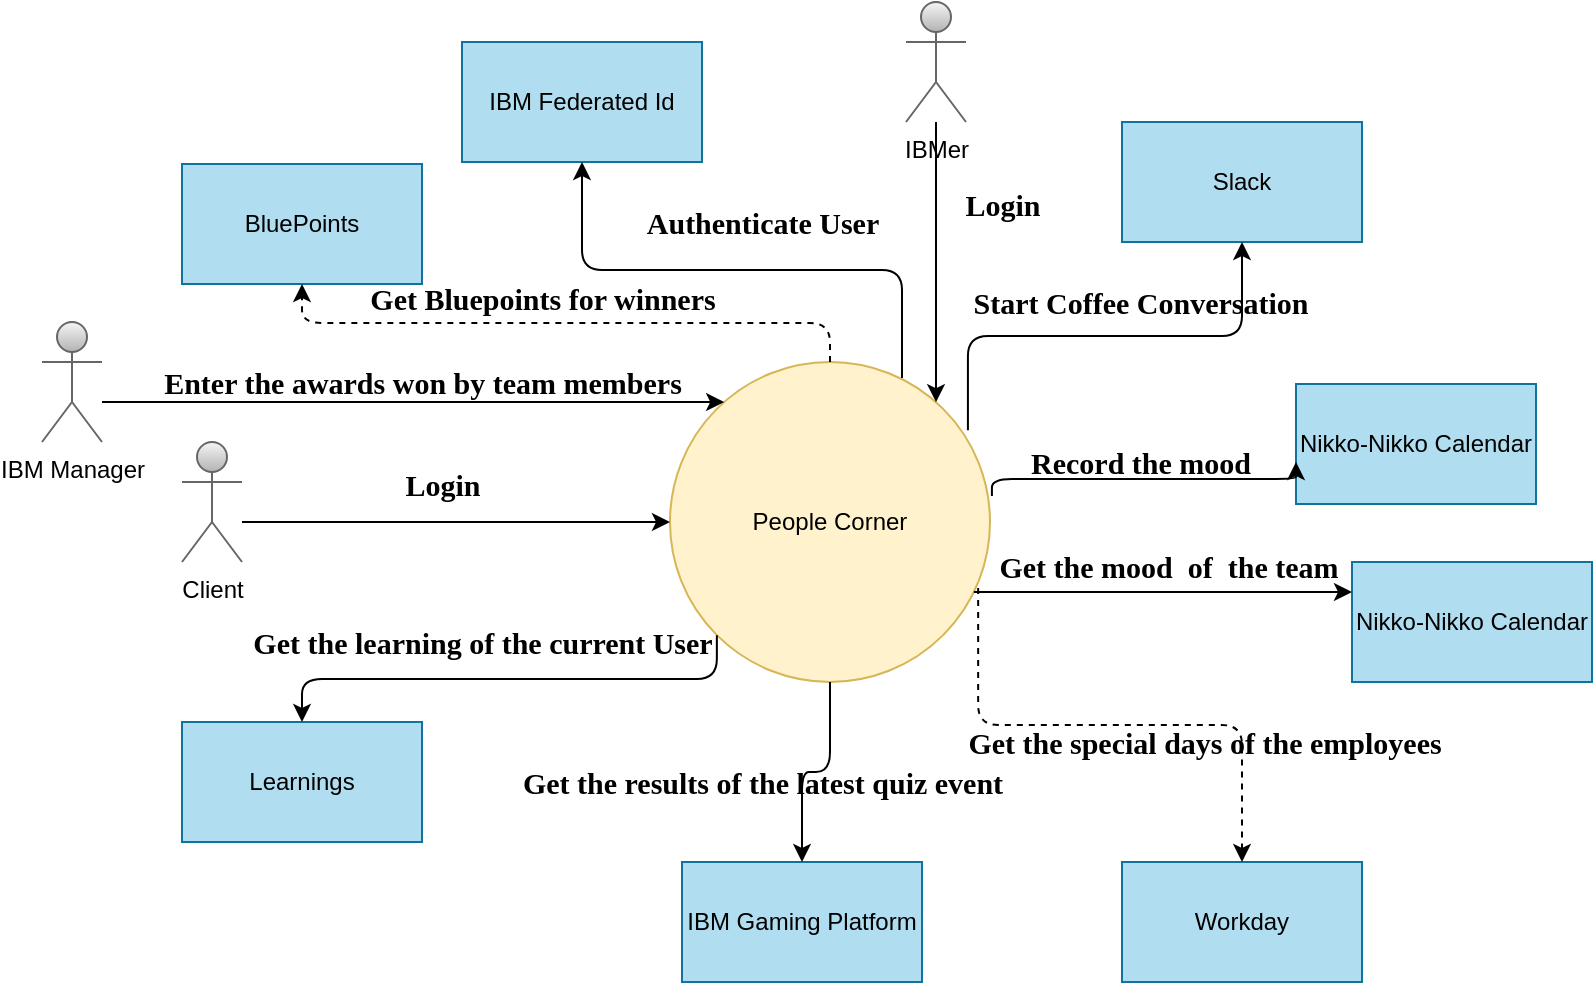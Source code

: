 <mxfile version="13.7.9" type="github">
  <diagram name="Page-1" id="9f46799a-70d6-7492-0946-bef42562c5a5">
    <mxGraphModel dx="786" dy="456" grid="1" gridSize="10" guides="1" tooltips="1" connect="1" arrows="1" fold="1" page="1" pageScale="1" pageWidth="1100" pageHeight="850" background="#ffffff" math="0" shadow="0">
      <root>
        <mxCell id="0" />
        <mxCell id="1" parent="0" />
        <mxCell id="zQq-HTP1ryByy5TgjPA--1" value="People Corner" style="ellipse;whiteSpace=wrap;html=1;aspect=fixed;fillColor=#fff2cc;strokeColor=#d6b656;" parent="1" vertex="1">
          <mxGeometry x="344" y="210" width="160" height="160" as="geometry" />
        </mxCell>
        <mxCell id="zQq-HTP1ryByy5TgjPA--2" value="BluePoints" style="rounded=0;whiteSpace=wrap;html=1;fillColor=#b1ddf0;strokeColor=#10739e;" parent="1" vertex="1">
          <mxGeometry x="100" y="111" width="120" height="60" as="geometry" />
        </mxCell>
        <mxCell id="zQq-HTP1ryByy5TgjPA--4" value="Learnings" style="rounded=0;whiteSpace=wrap;html=1;fillColor=#b1ddf0;strokeColor=#10739e;" parent="1" vertex="1">
          <mxGeometry x="100" y="390" width="120" height="60" as="geometry" />
        </mxCell>
        <mxCell id="zQq-HTP1ryByy5TgjPA--6" value="" style="edgeStyle=elbowEdgeStyle;elbow=vertical;endArrow=classic;html=1;dashed=1;" parent="1" source="zQq-HTP1ryByy5TgjPA--1" target="zQq-HTP1ryByy5TgjPA--2" edge="1">
          <mxGeometry width="50" height="50" relative="1" as="geometry">
            <mxPoint x="380" y="270" as="sourcePoint" />
            <mxPoint x="430" y="220" as="targetPoint" />
          </mxGeometry>
        </mxCell>
        <mxCell id="zQq-HTP1ryByy5TgjPA--7" value="IBM Gaming Platform" style="rounded=0;whiteSpace=wrap;html=1;fillColor=#b1ddf0;strokeColor=#10739e;" parent="1" vertex="1">
          <mxGeometry x="350" y="460" width="120" height="60" as="geometry" />
        </mxCell>
        <mxCell id="zQq-HTP1ryByy5TgjPA--8" value="Workday" style="rounded=0;whiteSpace=wrap;html=1;fillColor=#b1ddf0;strokeColor=#10739e;" parent="1" vertex="1">
          <mxGeometry x="570" y="460" width="120" height="60" as="geometry" />
        </mxCell>
        <mxCell id="zQq-HTP1ryByy5TgjPA--9" value="Nikko-Nikko Calendar" style="rounded=0;whiteSpace=wrap;html=1;fillColor=#b1ddf0;strokeColor=#10739e;" parent="1" vertex="1">
          <mxGeometry x="657" y="221" width="120" height="60" as="geometry" />
        </mxCell>
        <mxCell id="zQq-HTP1ryByy5TgjPA--10" value="Slack" style="rounded=0;whiteSpace=wrap;html=1;fillColor=#b1ddf0;strokeColor=#10739e;" parent="1" vertex="1">
          <mxGeometry x="570" y="90" width="120" height="60" as="geometry" />
        </mxCell>
        <mxCell id="zQq-HTP1ryByy5TgjPA--11" value="IBM Federated Id" style="rounded=0;whiteSpace=wrap;html=1;fillColor=#b1ddf0;strokeColor=#10739e;" parent="1" vertex="1">
          <mxGeometry x="240" y="50" width="120" height="60" as="geometry" />
        </mxCell>
        <mxCell id="zQq-HTP1ryByy5TgjPA--13" value="IBMer" style="shape=umlActor;verticalLabelPosition=bottom;verticalAlign=top;html=1;outlineConnect=0;gradientColor=#b3b3b3;fillColor=#f5f5f5;strokeColor=#666666;" parent="1" vertex="1">
          <mxGeometry x="462" y="30" width="30" height="60" as="geometry" />
        </mxCell>
        <mxCell id="zQq-HTP1ryByy5TgjPA--14" value="Client" style="shape=umlActor;verticalLabelPosition=bottom;verticalAlign=top;html=1;outlineConnect=0;gradientColor=#b3b3b3;fillColor=#f5f5f5;strokeColor=#666666;" parent="1" vertex="1">
          <mxGeometry x="100" y="250" width="30" height="60" as="geometry" />
        </mxCell>
        <mxCell id="zQq-HTP1ryByy5TgjPA--15" value="" style="edgeStyle=elbowEdgeStyle;elbow=vertical;endArrow=classic;html=1;entryX=0;entryY=0.5;entryDx=0;entryDy=0;" parent="1" source="zQq-HTP1ryByy5TgjPA--14" target="zQq-HTP1ryByy5TgjPA--1" edge="1">
          <mxGeometry width="50" height="50" relative="1" as="geometry">
            <mxPoint x="320" y="270" as="sourcePoint" />
            <mxPoint x="370" y="220" as="targetPoint" />
          </mxGeometry>
        </mxCell>
        <mxCell id="zQq-HTP1ryByy5TgjPA--16" value="" style="edgeStyle=elbowEdgeStyle;elbow=vertical;endArrow=classic;html=1;exitX=1.006;exitY=0.419;exitDx=0;exitDy=0;exitPerimeter=0;entryX=0;entryY=0.65;entryDx=0;entryDy=0;entryPerimeter=0;" parent="1" source="zQq-HTP1ryByy5TgjPA--1" target="zQq-HTP1ryByy5TgjPA--9" edge="1">
          <mxGeometry width="50" height="50" relative="1" as="geometry">
            <mxPoint x="531" y="284" as="sourcePoint" />
            <mxPoint x="629" y="270" as="targetPoint" />
          </mxGeometry>
        </mxCell>
        <mxCell id="zQq-HTP1ryByy5TgjPA--17" value="" style="edgeStyle=elbowEdgeStyle;elbow=vertical;endArrow=classic;html=1;exitX=0.963;exitY=0.706;exitDx=0;exitDy=0;exitPerimeter=0;dashed=1;" parent="1" source="zQq-HTP1ryByy5TgjPA--1" target="zQq-HTP1ryByy5TgjPA--8" edge="1">
          <mxGeometry width="50" height="50" relative="1" as="geometry">
            <mxPoint x="540.96" y="287.04" as="sourcePoint" />
            <mxPoint x="639" y="280" as="targetPoint" />
          </mxGeometry>
        </mxCell>
        <mxCell id="zQq-HTP1ryByy5TgjPA--18" value="" style="edgeStyle=elbowEdgeStyle;elbow=vertical;endArrow=classic;html=1;exitX=0.5;exitY=1;exitDx=0;exitDy=0;entryX=0.5;entryY=0;entryDx=0;entryDy=0;" parent="1" source="zQq-HTP1ryByy5TgjPA--1" target="zQq-HTP1ryByy5TgjPA--7" edge="1">
          <mxGeometry width="50" height="50" relative="1" as="geometry">
            <mxPoint x="534.08" y="332.96" as="sourcePoint" />
            <mxPoint x="670" y="430" as="targetPoint" />
          </mxGeometry>
        </mxCell>
        <mxCell id="zQq-HTP1ryByy5TgjPA--19" value="" style="edgeStyle=elbowEdgeStyle;elbow=vertical;endArrow=classic;html=1;exitX=0;exitY=1;exitDx=0;exitDy=0;entryX=0.5;entryY=0;entryDx=0;entryDy=0;" parent="1" source="zQq-HTP1ryByy5TgjPA--1" target="zQq-HTP1ryByy5TgjPA--4" edge="1">
          <mxGeometry width="50" height="50" relative="1" as="geometry">
            <mxPoint x="460" y="380" as="sourcePoint" />
            <mxPoint x="420" y="470" as="targetPoint" />
          </mxGeometry>
        </mxCell>
        <mxCell id="zQq-HTP1ryByy5TgjPA--20" value="" style="edgeStyle=elbowEdgeStyle;elbow=vertical;endArrow=classic;html=1;exitX=0.931;exitY=0.213;exitDx=0;exitDy=0;exitPerimeter=0;" parent="1" source="zQq-HTP1ryByy5TgjPA--1" target="zQq-HTP1ryByy5TgjPA--10" edge="1">
          <mxGeometry width="50" height="50" relative="1" as="geometry">
            <mxPoint x="460" y="380" as="sourcePoint" />
            <mxPoint x="420" y="470" as="targetPoint" />
          </mxGeometry>
        </mxCell>
        <mxCell id="zQq-HTP1ryByy5TgjPA--21" value="" style="edgeStyle=elbowEdgeStyle;elbow=vertical;endArrow=classic;html=1;" parent="1" source="zQq-HTP1ryByy5TgjPA--13" target="zQq-HTP1ryByy5TgjPA--1" edge="1">
          <mxGeometry width="50" height="50" relative="1" as="geometry">
            <mxPoint x="516.569" y="243.431" as="sourcePoint" />
            <mxPoint x="640" y="160" as="targetPoint" />
            <Array as="points">
              <mxPoint x="465" y="210" />
            </Array>
          </mxGeometry>
        </mxCell>
        <mxCell id="zQq-HTP1ryByy5TgjPA--22" value="" style="edgeStyle=elbowEdgeStyle;elbow=vertical;endArrow=classic;html=1;entryX=0.5;entryY=1;entryDx=0;entryDy=0;exitX=0.725;exitY=0.05;exitDx=0;exitDy=0;exitPerimeter=0;" parent="1" source="zQq-HTP1ryByy5TgjPA--1" target="zQq-HTP1ryByy5TgjPA--11" edge="1">
          <mxGeometry width="50" height="50" relative="1" as="geometry">
            <mxPoint x="460" y="210" as="sourcePoint" />
            <mxPoint x="170" y="200" as="targetPoint" />
          </mxGeometry>
        </mxCell>
        <mxCell id="zQq-HTP1ryByy5TgjPA--23" value="&lt;div style=&quot;font-size: 15px;&quot;&gt;Login &lt;br style=&quot;font-size: 15px;&quot;&gt;&lt;/div&gt;&lt;div style=&quot;font-size: 15px;&quot;&gt;&lt;br style=&quot;font-size: 15px;&quot;&gt; &lt;/div&gt;" style="text;strokeColor=none;fillColor=none;html=1;fontSize=15;fontStyle=1;verticalAlign=middle;align=center;fontFamily=Times New Roman;" parent="1" vertex="1">
          <mxGeometry x="460" y="120" width="100" height="40" as="geometry" />
        </mxCell>
        <mxCell id="zQq-HTP1ryByy5TgjPA--24" value="&lt;div style=&quot;font-size: 15px;&quot;&gt;Login &lt;br style=&quot;font-size: 15px;&quot;&gt;&lt;/div&gt;&lt;div style=&quot;font-size: 15px;&quot;&gt;&lt;br style=&quot;font-size: 15px;&quot;&gt; &lt;/div&gt;" style="text;strokeColor=none;fillColor=none;html=1;fontSize=15;fontStyle=1;verticalAlign=middle;align=center;fontFamily=Times New Roman;" parent="1" vertex="1">
          <mxGeometry x="180" y="260" width="100" height="40" as="geometry" />
        </mxCell>
        <mxCell id="zQq-HTP1ryByy5TgjPA--25" value="Get Bluepoints for winners" style="text;strokeColor=none;fillColor=none;html=1;fontSize=15;fontStyle=1;verticalAlign=middle;align=center;fontFamily=Times New Roman;" parent="1" vertex="1">
          <mxGeometry x="230" y="158" width="100" height="40" as="geometry" />
        </mxCell>
        <mxCell id="zQq-HTP1ryByy5TgjPA--26" value="Authenticate User" style="text;strokeColor=none;fillColor=none;html=1;fontSize=15;fontStyle=1;verticalAlign=middle;align=center;fontFamily=Times New Roman;" parent="1" vertex="1">
          <mxGeometry x="340" y="120" width="100" height="40" as="geometry" />
        </mxCell>
        <mxCell id="zQq-HTP1ryByy5TgjPA--27" value="Start Coffee Conversation" style="text;strokeColor=none;fillColor=none;html=1;fontSize=15;fontStyle=1;verticalAlign=middle;align=center;fontFamily=Times New Roman;" parent="1" vertex="1">
          <mxGeometry x="529" y="160" width="100" height="40" as="geometry" />
        </mxCell>
        <mxCell id="zQq-HTP1ryByy5TgjPA--29" value="Record the mood" style="text;strokeColor=none;fillColor=none;html=1;fontSize=15;fontStyle=1;verticalAlign=middle;align=center;fontFamily=Times New Roman;" parent="1" vertex="1">
          <mxGeometry x="529" y="240" width="100" height="40" as="geometry" />
        </mxCell>
        <mxCell id="zQq-HTP1ryByy5TgjPA--30" value="Nikko-Nikko Calendar" style="rounded=0;whiteSpace=wrap;html=1;fillColor=#b1ddf0;strokeColor=#10739e;" parent="1" vertex="1">
          <mxGeometry x="685" y="310" width="120" height="60" as="geometry" />
        </mxCell>
        <mxCell id="zQq-HTP1ryByy5TgjPA--31" value="" style="edgeStyle=elbowEdgeStyle;elbow=vertical;endArrow=classic;html=1;fontFamily=Times New Roman;fontSize=15;entryX=0;entryY=0.25;entryDx=0;entryDy=0;" parent="1" source="zQq-HTP1ryByy5TgjPA--1" target="zQq-HTP1ryByy5TgjPA--30" edge="1">
          <mxGeometry width="50" height="50" relative="1" as="geometry">
            <mxPoint x="330" y="250" as="sourcePoint" />
            <mxPoint x="380" y="200" as="targetPoint" />
          </mxGeometry>
        </mxCell>
        <mxCell id="zQq-HTP1ryByy5TgjPA--32" value="Get the mood&amp;nbsp; of&amp;nbsp; the team" style="text;strokeColor=none;fillColor=none;html=1;fontSize=15;fontStyle=1;verticalAlign=middle;align=center;fontFamily=Times New Roman;" parent="1" vertex="1">
          <mxGeometry x="543" y="292" width="100" height="40" as="geometry" />
        </mxCell>
        <mxCell id="zQq-HTP1ryByy5TgjPA--33" value="Get the learning of the current User" style="text;strokeColor=none;fillColor=none;html=1;fontSize=15;fontStyle=1;verticalAlign=middle;align=center;fontFamily=Times New Roman;" parent="1" vertex="1">
          <mxGeometry x="200" y="330" width="100" height="40" as="geometry" />
        </mxCell>
        <mxCell id="zQq-HTP1ryByy5TgjPA--41" value="Get the results of the latest quiz event" style="text;strokeColor=none;fillColor=none;html=1;fontSize=15;fontStyle=1;verticalAlign=middle;align=center;fontFamily=Times New Roman;" parent="1" vertex="1">
          <mxGeometry x="340" y="400" width="100" height="40" as="geometry" />
        </mxCell>
        <mxCell id="zQq-HTP1ryByy5TgjPA--43" value="Get the special days of the employees" style="text;strokeColor=none;fillColor=none;html=1;fontSize=15;fontStyle=1;verticalAlign=middle;align=center;fontFamily=Times New Roman;" parent="1" vertex="1">
          <mxGeometry x="561" y="380" width="100" height="40" as="geometry" />
        </mxCell>
        <mxCell id="zQq-HTP1ryByy5TgjPA--45" value="IBM Manager" style="shape=umlActor;verticalLabelPosition=bottom;verticalAlign=top;html=1;outlineConnect=0;gradientColor=#b3b3b3;fillColor=#f5f5f5;strokeColor=#666666;" parent="1" vertex="1">
          <mxGeometry x="30" y="190" width="30" height="60" as="geometry" />
        </mxCell>
        <mxCell id="zQq-HTP1ryByy5TgjPA--46" value="" style="edgeStyle=elbowEdgeStyle;elbow=vertical;endArrow=classic;html=1;fontFamily=Times New Roman;fontSize=15;" parent="1" source="zQq-HTP1ryByy5TgjPA--45" target="zQq-HTP1ryByy5TgjPA--1" edge="1">
          <mxGeometry width="50" height="50" relative="1" as="geometry">
            <mxPoint x="390" y="200" as="sourcePoint" />
            <mxPoint x="440" y="150" as="targetPoint" />
          </mxGeometry>
        </mxCell>
        <mxCell id="zQq-HTP1ryByy5TgjPA--47" value="Enter the awards won by team members" style="text;strokeColor=none;fillColor=none;html=1;fontSize=15;fontStyle=1;verticalAlign=middle;align=center;fontFamily=Times New Roman;" parent="1" vertex="1">
          <mxGeometry x="170" y="200" width="100" height="40" as="geometry" />
        </mxCell>
      </root>
    </mxGraphModel>
  </diagram>
</mxfile>
